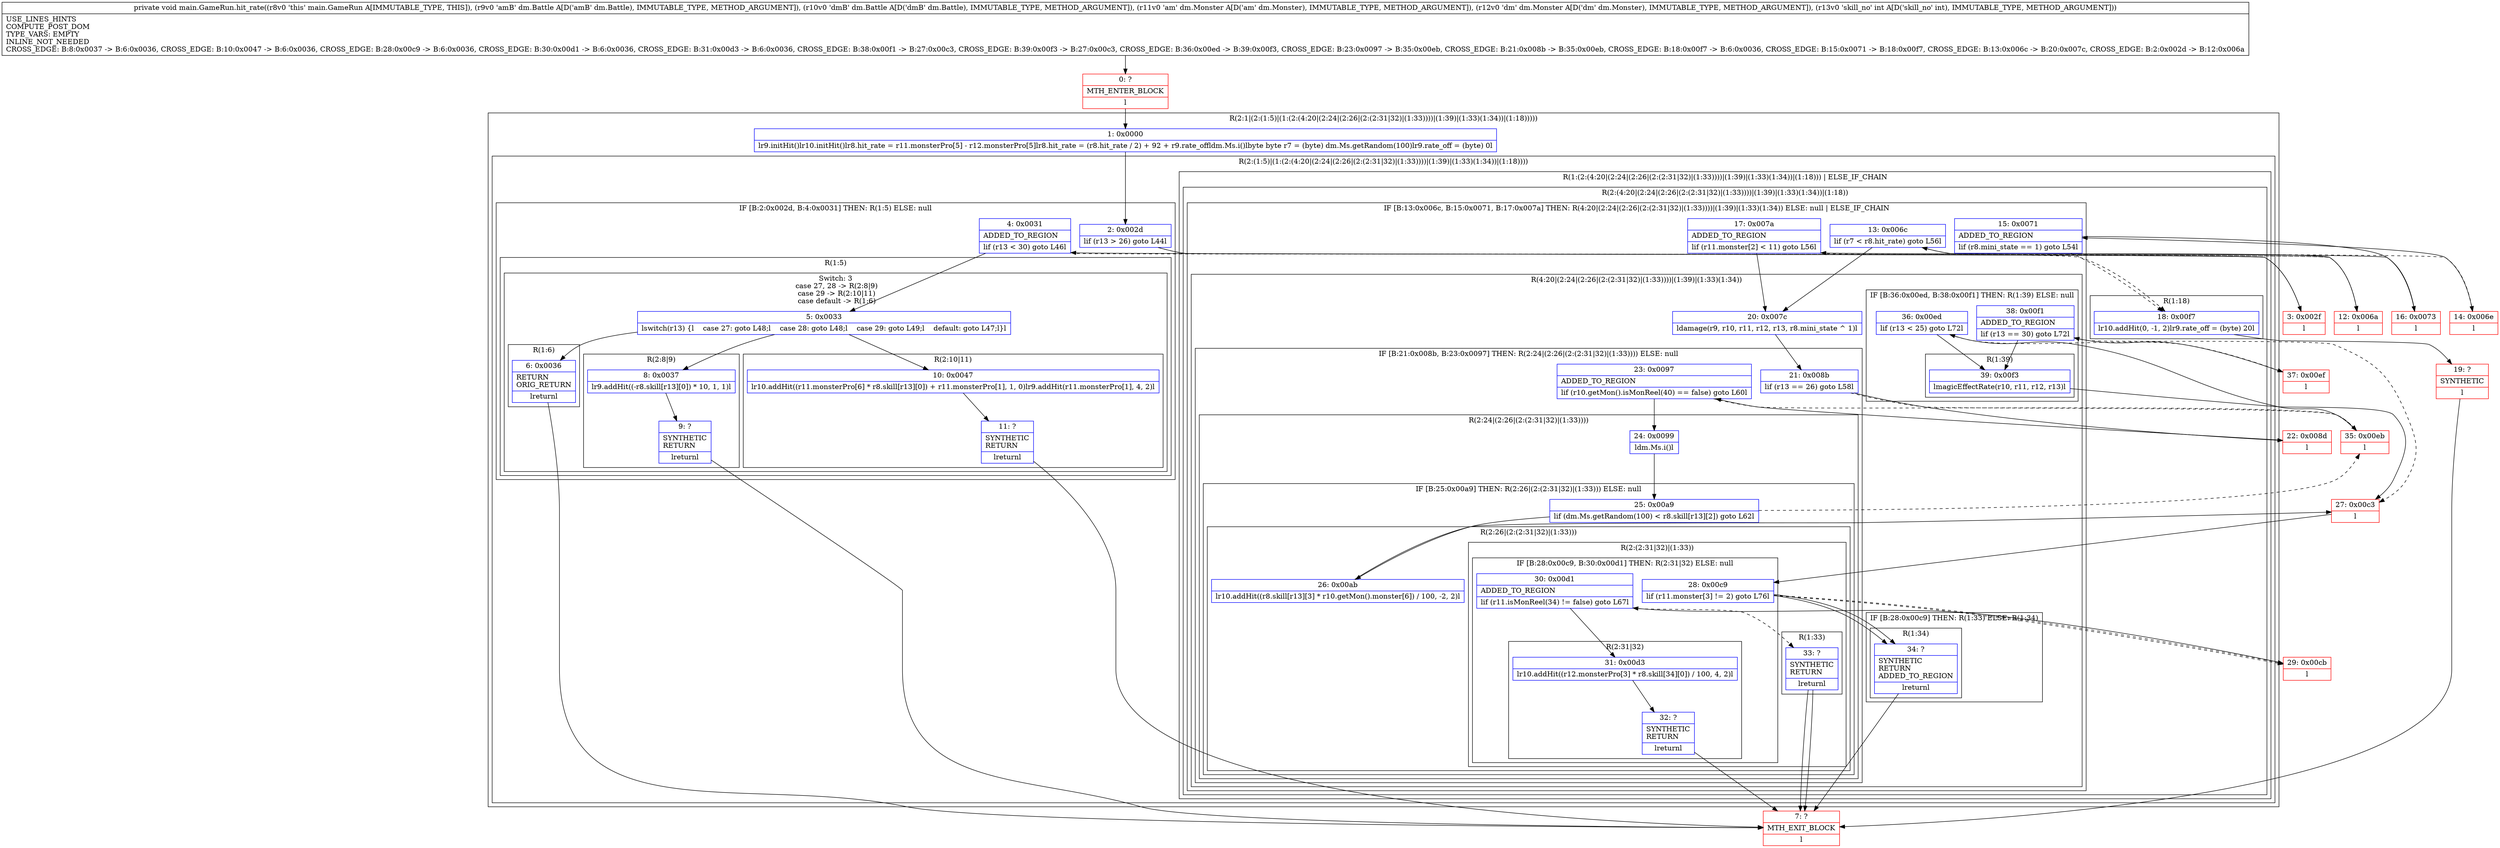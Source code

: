 digraph "CFG formain.GameRun.hit_rate(Ldm\/Battle;Ldm\/Battle;Ldm\/Monster;Ldm\/Monster;I)V" {
subgraph cluster_Region_477796844 {
label = "R(2:1|(2:(1:5)|(1:(2:(4:20|(2:24|(2:26|(2:(2:31|32)|(1:33))))|(1:39)|(1:33)(1:34))|(1:18)))))";
node [shape=record,color=blue];
Node_1 [shape=record,label="{1\:\ 0x0000|lr9.initHit()lr10.initHit()lr8.hit_rate = r11.monsterPro[5] \- r12.monsterPro[5]lr8.hit_rate = (r8.hit_rate \/ 2) + 92 + r9.rate_offldm.Ms.i()lbyte byte r7 = (byte) dm.Ms.getRandom(100)lr9.rate_off = (byte) 0l}"];
subgraph cluster_Region_654625380 {
label = "R(2:(1:5)|(1:(2:(4:20|(2:24|(2:26|(2:(2:31|32)|(1:33))))|(1:39)|(1:33)(1:34))|(1:18))))";
node [shape=record,color=blue];
subgraph cluster_IfRegion_408004121 {
label = "IF [B:2:0x002d, B:4:0x0031] THEN: R(1:5) ELSE: null";
node [shape=record,color=blue];
Node_2 [shape=record,label="{2\:\ 0x002d|lif (r13 \> 26) goto L44l}"];
Node_4 [shape=record,label="{4\:\ 0x0031|ADDED_TO_REGION\l|lif (r13 \< 30) goto L46l}"];
subgraph cluster_Region_853079933 {
label = "R(1:5)";
node [shape=record,color=blue];
subgraph cluster_SwitchRegion_1353903966 {
label = "Switch: 3
 case 27, 28 -> R(2:8|9)
 case 29 -> R(2:10|11)
 case default -> R(1:6)";
node [shape=record,color=blue];
Node_5 [shape=record,label="{5\:\ 0x0033|lswitch(r13) \{l    case 27: goto L48;l    case 28: goto L48;l    case 29: goto L49;l    default: goto L47;l\}l}"];
subgraph cluster_Region_1365530822 {
label = "R(2:8|9)";
node [shape=record,color=blue];
Node_8 [shape=record,label="{8\:\ 0x0037|lr9.addHit((\-r8.skill[r13][0]) * 10, 1, 1)l}"];
Node_9 [shape=record,label="{9\:\ ?|SYNTHETIC\lRETURN\l|lreturnl}"];
}
subgraph cluster_Region_1141919133 {
label = "R(2:10|11)";
node [shape=record,color=blue];
Node_10 [shape=record,label="{10\:\ 0x0047|lr10.addHit((r11.monsterPro[6] * r8.skill[r13][0]) + r11.monsterPro[1], 1, 0)lr9.addHit(r11.monsterPro[1], 4, 2)l}"];
Node_11 [shape=record,label="{11\:\ ?|SYNTHETIC\lRETURN\l|lreturnl}"];
}
subgraph cluster_Region_822487421 {
label = "R(1:6)";
node [shape=record,color=blue];
Node_6 [shape=record,label="{6\:\ 0x0036|RETURN\lORIG_RETURN\l|lreturnl}"];
}
}
}
}
subgraph cluster_Region_1980360732 {
label = "R(1:(2:(4:20|(2:24|(2:26|(2:(2:31|32)|(1:33))))|(1:39)|(1:33)(1:34))|(1:18))) | ELSE_IF_CHAIN\l";
node [shape=record,color=blue];
subgraph cluster_Region_89664627 {
label = "R(2:(4:20|(2:24|(2:26|(2:(2:31|32)|(1:33))))|(1:39)|(1:33)(1:34))|(1:18))";
node [shape=record,color=blue];
subgraph cluster_IfRegion_286088853 {
label = "IF [B:13:0x006c, B:15:0x0071, B:17:0x007a] THEN: R(4:20|(2:24|(2:26|(2:(2:31|32)|(1:33))))|(1:39)|(1:33)(1:34)) ELSE: null | ELSE_IF_CHAIN\l";
node [shape=record,color=blue];
Node_13 [shape=record,label="{13\:\ 0x006c|lif (r7 \< r8.hit_rate) goto L56l}"];
Node_15 [shape=record,label="{15\:\ 0x0071|ADDED_TO_REGION\l|lif (r8.mini_state == 1) goto L54l}"];
Node_17 [shape=record,label="{17\:\ 0x007a|ADDED_TO_REGION\l|lif (r11.monster[2] \< 11) goto L56l}"];
subgraph cluster_Region_1130554848 {
label = "R(4:20|(2:24|(2:26|(2:(2:31|32)|(1:33))))|(1:39)|(1:33)(1:34))";
node [shape=record,color=blue];
Node_20 [shape=record,label="{20\:\ 0x007c|ldamage(r9, r10, r11, r12, r13, r8.mini_state ^ 1)l}"];
subgraph cluster_IfRegion_1135571248 {
label = "IF [B:21:0x008b, B:23:0x0097] THEN: R(2:24|(2:26|(2:(2:31|32)|(1:33)))) ELSE: null";
node [shape=record,color=blue];
Node_21 [shape=record,label="{21\:\ 0x008b|lif (r13 == 26) goto L58l}"];
Node_23 [shape=record,label="{23\:\ 0x0097|ADDED_TO_REGION\l|lif (r10.getMon().isMonReel(40) == false) goto L60l}"];
subgraph cluster_Region_2061449297 {
label = "R(2:24|(2:26|(2:(2:31|32)|(1:33))))";
node [shape=record,color=blue];
Node_24 [shape=record,label="{24\:\ 0x0099|ldm.Ms.i()l}"];
subgraph cluster_IfRegion_1050720461 {
label = "IF [B:25:0x00a9] THEN: R(2:26|(2:(2:31|32)|(1:33))) ELSE: null";
node [shape=record,color=blue];
Node_25 [shape=record,label="{25\:\ 0x00a9|lif (dm.Ms.getRandom(100) \< r8.skill[r13][2]) goto L62l}"];
subgraph cluster_Region_1782126364 {
label = "R(2:26|(2:(2:31|32)|(1:33)))";
node [shape=record,color=blue];
Node_26 [shape=record,label="{26\:\ 0x00ab|lr10.addHit((r8.skill[r13][3] * r10.getMon().monster[6]) \/ 100, \-2, 2)l}"];
subgraph cluster_Region_1378344346 {
label = "R(2:(2:31|32)|(1:33))";
node [shape=record,color=blue];
subgraph cluster_IfRegion_1371105855 {
label = "IF [B:28:0x00c9, B:30:0x00d1] THEN: R(2:31|32) ELSE: null";
node [shape=record,color=blue];
Node_28 [shape=record,label="{28\:\ 0x00c9|lif (r11.monster[3] != 2) goto L76l}"];
Node_30 [shape=record,label="{30\:\ 0x00d1|ADDED_TO_REGION\l|lif (r11.isMonReel(34) != false) goto L67l}"];
subgraph cluster_Region_1793381909 {
label = "R(2:31|32)";
node [shape=record,color=blue];
Node_31 [shape=record,label="{31\:\ 0x00d3|lr10.addHit((r12.monsterPro[3] * r8.skill[34][0]) \/ 100, 4, 2)l}"];
Node_32 [shape=record,label="{32\:\ ?|SYNTHETIC\lRETURN\l|lreturnl}"];
}
}
subgraph cluster_Region_1212657058 {
label = "R(1:33)";
node [shape=record,color=blue];
Node_33 [shape=record,label="{33\:\ ?|SYNTHETIC\lRETURN\l|lreturnl}"];
}
}
}
}
}
}
subgraph cluster_IfRegion_610296381 {
label = "IF [B:36:0x00ed, B:38:0x00f1] THEN: R(1:39) ELSE: null";
node [shape=record,color=blue];
Node_36 [shape=record,label="{36\:\ 0x00ed|lif (r13 \< 25) goto L72l}"];
Node_38 [shape=record,label="{38\:\ 0x00f1|ADDED_TO_REGION\l|lif (r13 == 30) goto L72l}"];
subgraph cluster_Region_1041370140 {
label = "R(1:39)";
node [shape=record,color=blue];
Node_39 [shape=record,label="{39\:\ 0x00f3|lmagicEffectRate(r10, r11, r12, r13)l}"];
}
}
subgraph cluster_IfRegion_1913266613 {
label = "IF [B:28:0x00c9] THEN: R(1:33) ELSE: R(1:34)";
node [shape=record,color=blue];
Node_28 [shape=record,label="{28\:\ 0x00c9|lif (r11.monster[3] != 2) goto L76l}"];
subgraph cluster_Region_123058411 {
label = "R(1:33)";
node [shape=record,color=blue];
Node_33 [shape=record,label="{33\:\ ?|SYNTHETIC\lRETURN\l|lreturnl}"];
}
subgraph cluster_Region_545473462 {
label = "R(1:34)";
node [shape=record,color=blue];
Node_34 [shape=record,label="{34\:\ ?|SYNTHETIC\lRETURN\lADDED_TO_REGION\l|lreturnl}"];
}
}
}
}
subgraph cluster_Region_241158486 {
label = "R(1:18)";
node [shape=record,color=blue];
Node_18 [shape=record,label="{18\:\ 0x00f7|lr10.addHit(0, \-1, 2)lr9.rate_off = (byte) 20l}"];
}
}
}
}
}
Node_0 [shape=record,color=red,label="{0\:\ ?|MTH_ENTER_BLOCK\l|l}"];
Node_3 [shape=record,color=red,label="{3\:\ 0x002f|l}"];
Node_7 [shape=record,color=red,label="{7\:\ ?|MTH_EXIT_BLOCK\l|l}"];
Node_12 [shape=record,color=red,label="{12\:\ 0x006a|l}"];
Node_14 [shape=record,color=red,label="{14\:\ 0x006e|l}"];
Node_16 [shape=record,color=red,label="{16\:\ 0x0073|l}"];
Node_19 [shape=record,color=red,label="{19\:\ ?|SYNTHETIC\l|l}"];
Node_22 [shape=record,color=red,label="{22\:\ 0x008d|l}"];
Node_27 [shape=record,color=red,label="{27\:\ 0x00c3|l}"];
Node_29 [shape=record,color=red,label="{29\:\ 0x00cb|l}"];
Node_35 [shape=record,color=red,label="{35\:\ 0x00eb|l}"];
Node_37 [shape=record,color=red,label="{37\:\ 0x00ef|l}"];
MethodNode[shape=record,label="{private void main.GameRun.hit_rate((r8v0 'this' main.GameRun A[IMMUTABLE_TYPE, THIS]), (r9v0 'amB' dm.Battle A[D('amB' dm.Battle), IMMUTABLE_TYPE, METHOD_ARGUMENT]), (r10v0 'dmB' dm.Battle A[D('dmB' dm.Battle), IMMUTABLE_TYPE, METHOD_ARGUMENT]), (r11v0 'am' dm.Monster A[D('am' dm.Monster), IMMUTABLE_TYPE, METHOD_ARGUMENT]), (r12v0 'dm' dm.Monster A[D('dm' dm.Monster), IMMUTABLE_TYPE, METHOD_ARGUMENT]), (r13v0 'skill_no' int A[D('skill_no' int), IMMUTABLE_TYPE, METHOD_ARGUMENT]))  | USE_LINES_HINTS\lCOMPUTE_POST_DOM\lTYPE_VARS: EMPTY\lINLINE_NOT_NEEDED\lCROSS_EDGE: B:8:0x0037 \-\> B:6:0x0036, CROSS_EDGE: B:10:0x0047 \-\> B:6:0x0036, CROSS_EDGE: B:28:0x00c9 \-\> B:6:0x0036, CROSS_EDGE: B:30:0x00d1 \-\> B:6:0x0036, CROSS_EDGE: B:31:0x00d3 \-\> B:6:0x0036, CROSS_EDGE: B:38:0x00f1 \-\> B:27:0x00c3, CROSS_EDGE: B:39:0x00f3 \-\> B:27:0x00c3, CROSS_EDGE: B:36:0x00ed \-\> B:39:0x00f3, CROSS_EDGE: B:23:0x0097 \-\> B:35:0x00eb, CROSS_EDGE: B:21:0x008b \-\> B:35:0x00eb, CROSS_EDGE: B:18:0x00f7 \-\> B:6:0x0036, CROSS_EDGE: B:15:0x0071 \-\> B:18:0x00f7, CROSS_EDGE: B:13:0x006c \-\> B:20:0x007c, CROSS_EDGE: B:2:0x002d \-\> B:12:0x006a\l}"];
MethodNode -> Node_0;
Node_1 -> Node_2;
Node_2 -> Node_3;
Node_2 -> Node_12[style=dashed];
Node_4 -> Node_5;
Node_4 -> Node_12[style=dashed];
Node_5 -> Node_6;
Node_5 -> Node_8;
Node_5 -> Node_10;
Node_8 -> Node_9;
Node_9 -> Node_7;
Node_10 -> Node_11;
Node_11 -> Node_7;
Node_6 -> Node_7;
Node_13 -> Node_14[style=dashed];
Node_13 -> Node_20;
Node_15 -> Node_16;
Node_15 -> Node_18[style=dashed];
Node_17 -> Node_20;
Node_17 -> Node_18[style=dashed];
Node_20 -> Node_21;
Node_21 -> Node_22;
Node_21 -> Node_35[style=dashed];
Node_23 -> Node_24;
Node_23 -> Node_35[style=dashed];
Node_24 -> Node_25;
Node_25 -> Node_26;
Node_25 -> Node_35[style=dashed];
Node_26 -> Node_27;
Node_28 -> Node_29[style=dashed];
Node_28 -> Node_34;
Node_30 -> Node_31;
Node_30 -> Node_33[style=dashed];
Node_31 -> Node_32;
Node_32 -> Node_7;
Node_33 -> Node_7;
Node_36 -> Node_37[style=dashed];
Node_36 -> Node_39;
Node_38 -> Node_27[style=dashed];
Node_38 -> Node_39;
Node_39 -> Node_27;
Node_28 -> Node_29[style=dashed];
Node_28 -> Node_34;
Node_33 -> Node_7;
Node_34 -> Node_7;
Node_18 -> Node_19;
Node_0 -> Node_1;
Node_3 -> Node_4;
Node_12 -> Node_13;
Node_14 -> Node_15;
Node_16 -> Node_17;
Node_19 -> Node_7;
Node_22 -> Node_23;
Node_27 -> Node_28;
Node_29 -> Node_30;
Node_35 -> Node_36;
Node_37 -> Node_38;
}

